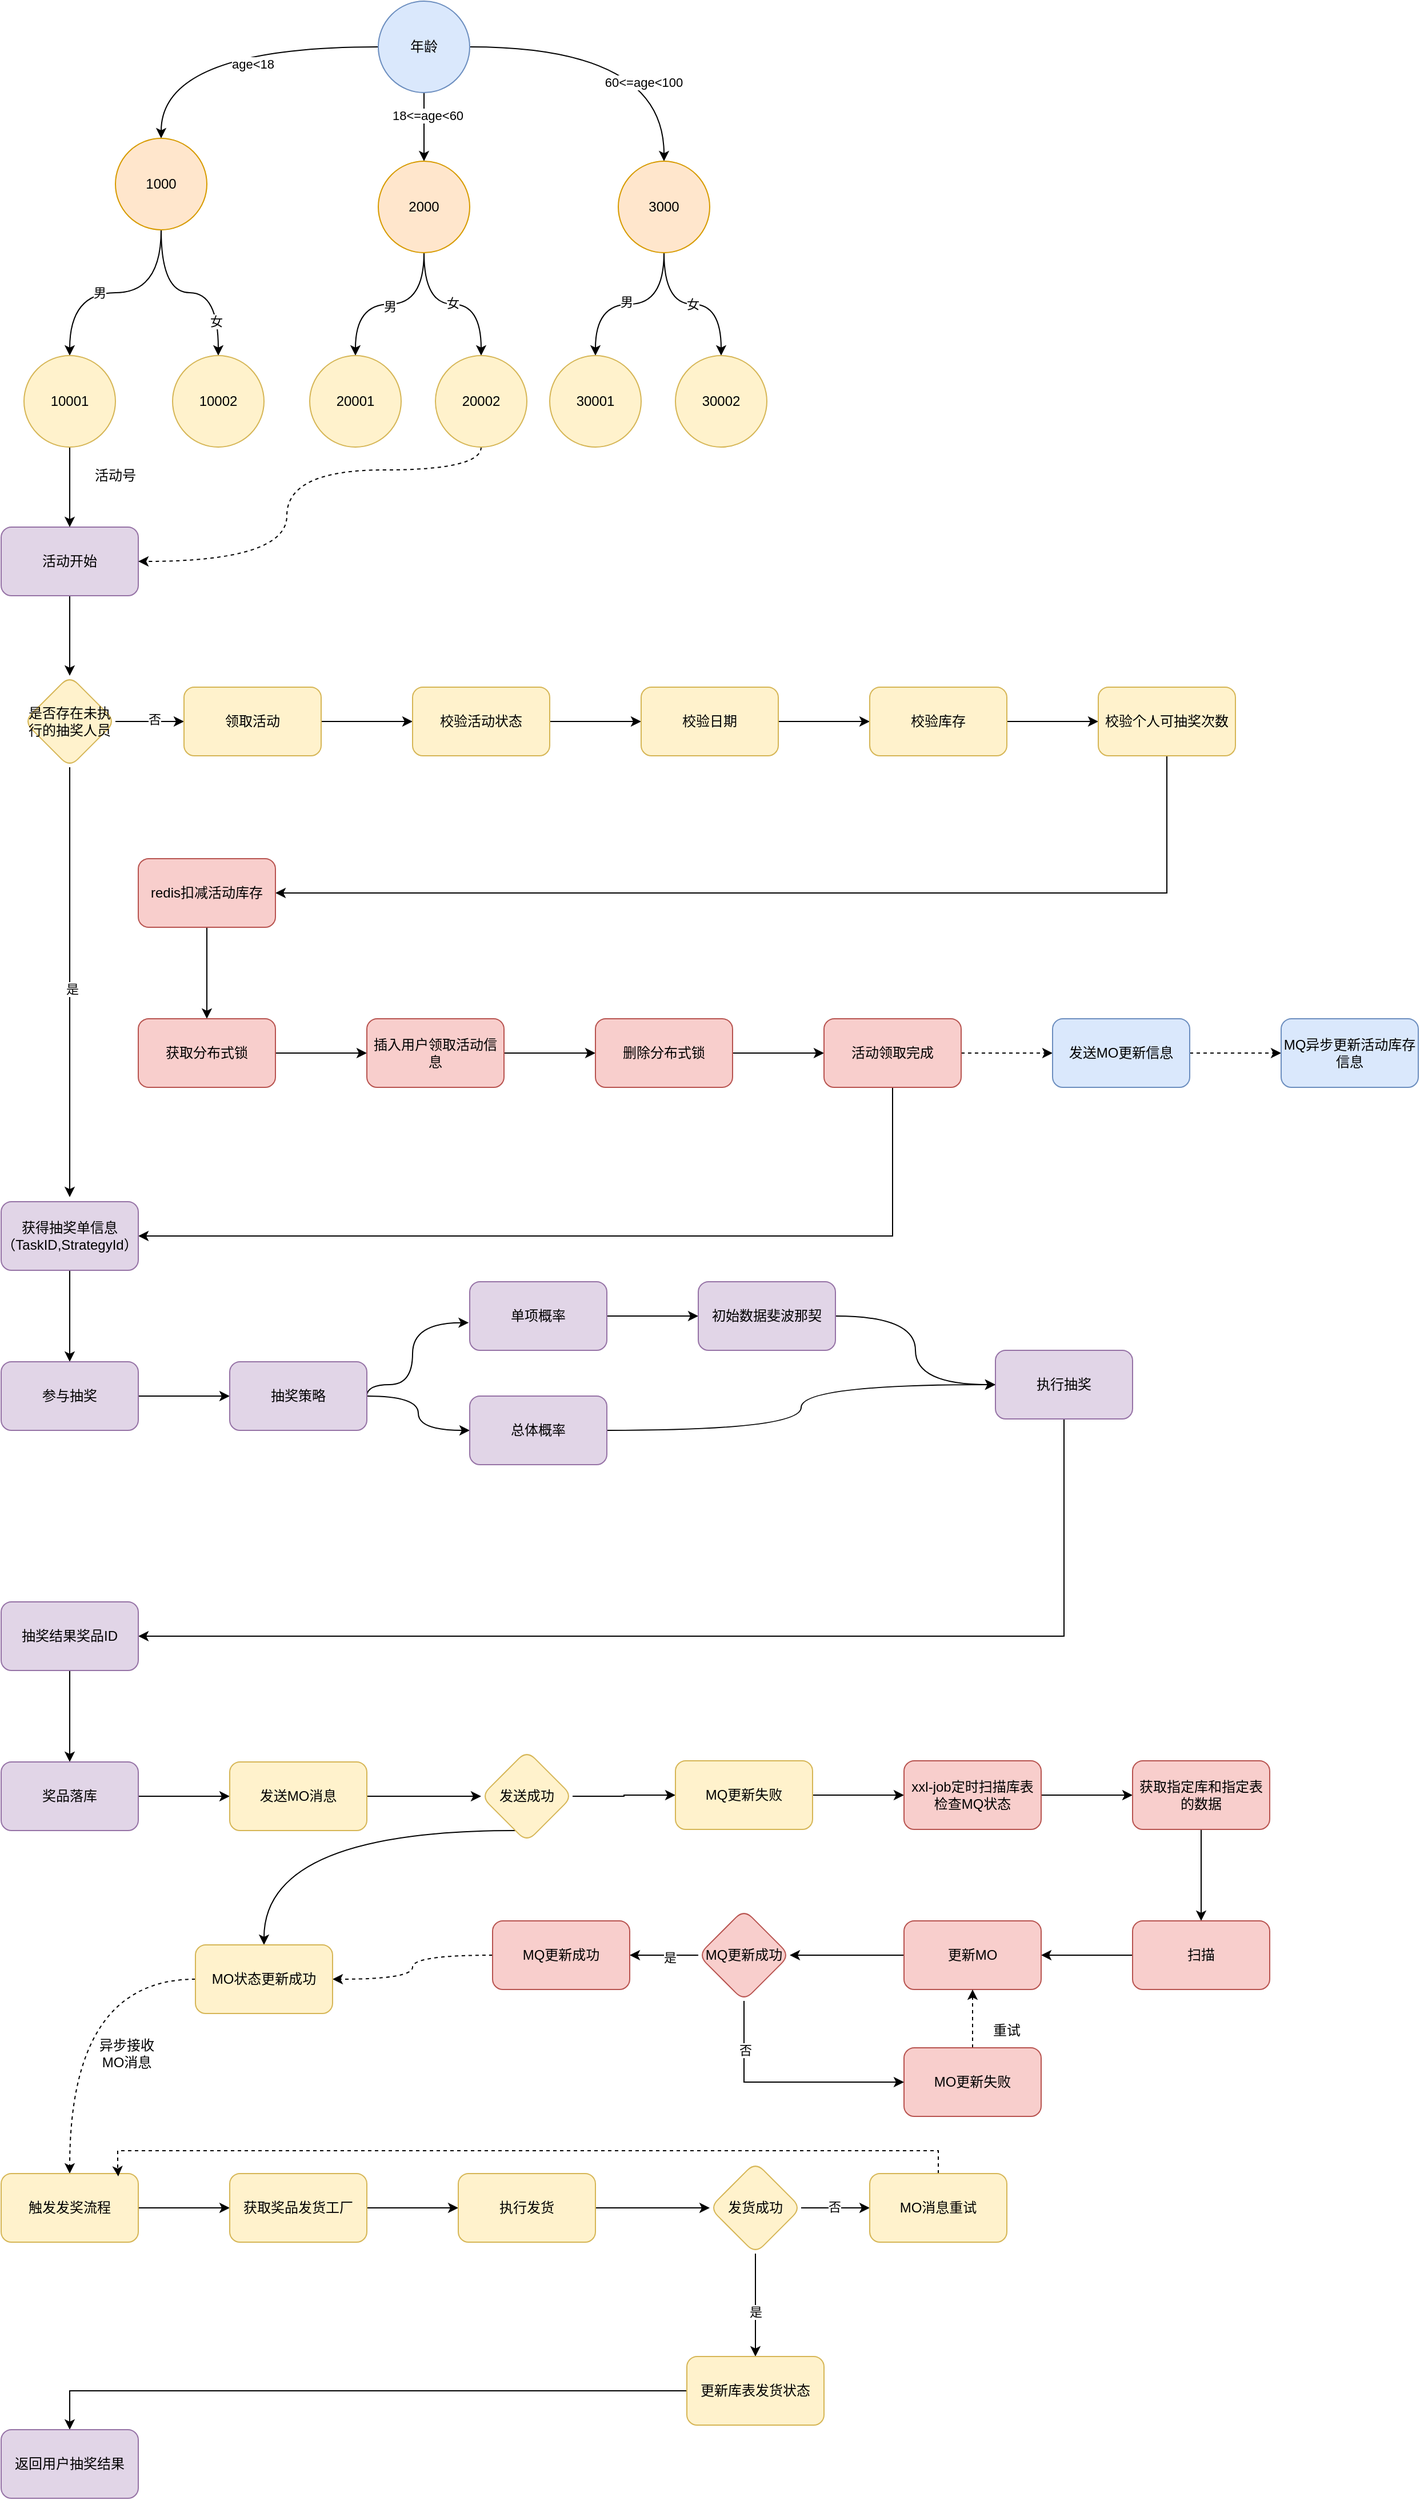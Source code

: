 <mxfile version="22.1.5" type="github">
  <diagram name="第 1 页" id="0ct7aBkffh-mYrWITwqS">
    <mxGraphModel dx="1155" dy="1830" grid="1" gridSize="10" guides="1" tooltips="1" connect="1" arrows="1" fold="1" page="1" pageScale="1" pageWidth="827" pageHeight="1169" math="0" shadow="0">
      <root>
        <mxCell id="0" />
        <mxCell id="1" parent="0" />
        <mxCell id="B1vlPyCGRhq9o_Q9MNNI-3" value="" style="edgeStyle=orthogonalEdgeStyle;rounded=0;orthogonalLoop=1;jettySize=auto;html=1;" edge="1" parent="1" source="B1vlPyCGRhq9o_Q9MNNI-1" target="B1vlPyCGRhq9o_Q9MNNI-2">
          <mxGeometry relative="1" as="geometry" />
        </mxCell>
        <mxCell id="B1vlPyCGRhq9o_Q9MNNI-1" value="活动开始" style="rounded=1;whiteSpace=wrap;html=1;fillColor=#e1d5e7;strokeColor=#9673a6;" vertex="1" parent="1">
          <mxGeometry x="30" y="30" width="120" height="60" as="geometry" />
        </mxCell>
        <mxCell id="B1vlPyCGRhq9o_Q9MNNI-5" value="" style="edgeStyle=orthogonalEdgeStyle;rounded=0;orthogonalLoop=1;jettySize=auto;html=1;" edge="1" parent="1" source="B1vlPyCGRhq9o_Q9MNNI-2" target="B1vlPyCGRhq9o_Q9MNNI-4">
          <mxGeometry relative="1" as="geometry" />
        </mxCell>
        <mxCell id="B1vlPyCGRhq9o_Q9MNNI-30" value="否" style="edgeLabel;html=1;align=center;verticalAlign=middle;resizable=0;points=[];" vertex="1" connectable="0" parent="B1vlPyCGRhq9o_Q9MNNI-5">
          <mxGeometry x="0.128" y="2" relative="1" as="geometry">
            <mxPoint as="offset" />
          </mxGeometry>
        </mxCell>
        <mxCell id="B1vlPyCGRhq9o_Q9MNNI-2" value="是否存在未执行的抽奖人员" style="rhombus;whiteSpace=wrap;html=1;rounded=1;fillColor=#fff2cc;strokeColor=#d6b656;" vertex="1" parent="1">
          <mxGeometry x="50" y="160" width="80" height="80" as="geometry" />
        </mxCell>
        <mxCell id="B1vlPyCGRhq9o_Q9MNNI-7" value="" style="edgeStyle=orthogonalEdgeStyle;rounded=0;orthogonalLoop=1;jettySize=auto;html=1;" edge="1" parent="1" source="B1vlPyCGRhq9o_Q9MNNI-4" target="B1vlPyCGRhq9o_Q9MNNI-6">
          <mxGeometry relative="1" as="geometry" />
        </mxCell>
        <mxCell id="B1vlPyCGRhq9o_Q9MNNI-4" value="领取活动" style="whiteSpace=wrap;html=1;rounded=1;fillColor=#fff2cc;strokeColor=#d6b656;" vertex="1" parent="1">
          <mxGeometry x="190" y="170" width="120" height="60" as="geometry" />
        </mxCell>
        <mxCell id="B1vlPyCGRhq9o_Q9MNNI-9" value="" style="edgeStyle=orthogonalEdgeStyle;rounded=0;orthogonalLoop=1;jettySize=auto;html=1;" edge="1" parent="1" source="B1vlPyCGRhq9o_Q9MNNI-6" target="B1vlPyCGRhq9o_Q9MNNI-8">
          <mxGeometry relative="1" as="geometry" />
        </mxCell>
        <mxCell id="B1vlPyCGRhq9o_Q9MNNI-6" value="校验活动状态" style="whiteSpace=wrap;html=1;rounded=1;fillColor=#fff2cc;strokeColor=#d6b656;" vertex="1" parent="1">
          <mxGeometry x="390" y="170" width="120" height="60" as="geometry" />
        </mxCell>
        <mxCell id="B1vlPyCGRhq9o_Q9MNNI-11" value="" style="edgeStyle=orthogonalEdgeStyle;rounded=0;orthogonalLoop=1;jettySize=auto;html=1;" edge="1" parent="1" source="B1vlPyCGRhq9o_Q9MNNI-8" target="B1vlPyCGRhq9o_Q9MNNI-10">
          <mxGeometry relative="1" as="geometry" />
        </mxCell>
        <mxCell id="B1vlPyCGRhq9o_Q9MNNI-8" value="校验日期" style="whiteSpace=wrap;html=1;rounded=1;fillColor=#fff2cc;strokeColor=#d6b656;" vertex="1" parent="1">
          <mxGeometry x="590" y="170" width="120" height="60" as="geometry" />
        </mxCell>
        <mxCell id="B1vlPyCGRhq9o_Q9MNNI-13" value="" style="edgeStyle=orthogonalEdgeStyle;rounded=0;orthogonalLoop=1;jettySize=auto;html=1;" edge="1" parent="1" source="B1vlPyCGRhq9o_Q9MNNI-10" target="B1vlPyCGRhq9o_Q9MNNI-12">
          <mxGeometry relative="1" as="geometry" />
        </mxCell>
        <mxCell id="B1vlPyCGRhq9o_Q9MNNI-10" value="校验库存" style="whiteSpace=wrap;html=1;rounded=1;fillColor=#fff2cc;strokeColor=#d6b656;" vertex="1" parent="1">
          <mxGeometry x="790" y="170" width="120" height="60" as="geometry" />
        </mxCell>
        <mxCell id="B1vlPyCGRhq9o_Q9MNNI-15" value="" style="rounded=0;orthogonalLoop=1;jettySize=auto;html=1;edgeStyle=orthogonalEdgeStyle;" edge="1" parent="1" source="B1vlPyCGRhq9o_Q9MNNI-12" target="B1vlPyCGRhq9o_Q9MNNI-14">
          <mxGeometry relative="1" as="geometry">
            <Array as="points">
              <mxPoint x="1050" y="350" />
            </Array>
          </mxGeometry>
        </mxCell>
        <mxCell id="B1vlPyCGRhq9o_Q9MNNI-12" value="校验个人可抽奖次数" style="whiteSpace=wrap;html=1;rounded=1;fillColor=#fff2cc;strokeColor=#d6b656;" vertex="1" parent="1">
          <mxGeometry x="990" y="170" width="120" height="60" as="geometry" />
        </mxCell>
        <mxCell id="B1vlPyCGRhq9o_Q9MNNI-17" value="" style="edgeStyle=orthogonalEdgeStyle;rounded=0;orthogonalLoop=1;jettySize=auto;html=1;" edge="1" parent="1" source="B1vlPyCGRhq9o_Q9MNNI-14" target="B1vlPyCGRhq9o_Q9MNNI-16">
          <mxGeometry relative="1" as="geometry" />
        </mxCell>
        <mxCell id="B1vlPyCGRhq9o_Q9MNNI-14" value="redis扣减活动库存" style="whiteSpace=wrap;html=1;rounded=1;fillColor=#f8cecc;strokeColor=#b85450;" vertex="1" parent="1">
          <mxGeometry x="150" y="320" width="120" height="60" as="geometry" />
        </mxCell>
        <mxCell id="B1vlPyCGRhq9o_Q9MNNI-19" value="" style="edgeStyle=orthogonalEdgeStyle;rounded=0;orthogonalLoop=1;jettySize=auto;html=1;" edge="1" parent="1" source="B1vlPyCGRhq9o_Q9MNNI-16" target="B1vlPyCGRhq9o_Q9MNNI-18">
          <mxGeometry relative="1" as="geometry" />
        </mxCell>
        <mxCell id="B1vlPyCGRhq9o_Q9MNNI-16" value="获取分布式锁" style="whiteSpace=wrap;html=1;rounded=1;fillColor=#f8cecc;strokeColor=#b85450;" vertex="1" parent="1">
          <mxGeometry x="150" y="460" width="120" height="60" as="geometry" />
        </mxCell>
        <mxCell id="B1vlPyCGRhq9o_Q9MNNI-21" value="" style="edgeStyle=orthogonalEdgeStyle;rounded=0;orthogonalLoop=1;jettySize=auto;html=1;" edge="1" parent="1" source="B1vlPyCGRhq9o_Q9MNNI-18" target="B1vlPyCGRhq9o_Q9MNNI-20">
          <mxGeometry relative="1" as="geometry" />
        </mxCell>
        <mxCell id="B1vlPyCGRhq9o_Q9MNNI-18" value="插入用户领取活动信息" style="whiteSpace=wrap;html=1;rounded=1;fillColor=#f8cecc;strokeColor=#b85450;" vertex="1" parent="1">
          <mxGeometry x="350" y="460" width="120" height="60" as="geometry" />
        </mxCell>
        <mxCell id="B1vlPyCGRhq9o_Q9MNNI-23" value="" style="edgeStyle=orthogonalEdgeStyle;rounded=0;orthogonalLoop=1;jettySize=auto;html=1;" edge="1" parent="1" source="B1vlPyCGRhq9o_Q9MNNI-20" target="B1vlPyCGRhq9o_Q9MNNI-22">
          <mxGeometry relative="1" as="geometry" />
        </mxCell>
        <mxCell id="B1vlPyCGRhq9o_Q9MNNI-20" value="删除分布式锁" style="whiteSpace=wrap;html=1;rounded=1;fillColor=#f8cecc;strokeColor=#b85450;" vertex="1" parent="1">
          <mxGeometry x="550" y="460" width="120" height="60" as="geometry" />
        </mxCell>
        <mxCell id="B1vlPyCGRhq9o_Q9MNNI-25" value="" style="edgeStyle=orthogonalEdgeStyle;rounded=0;orthogonalLoop=1;jettySize=auto;html=1;dashed=1;" edge="1" parent="1" source="B1vlPyCGRhq9o_Q9MNNI-22" target="B1vlPyCGRhq9o_Q9MNNI-24">
          <mxGeometry relative="1" as="geometry" />
        </mxCell>
        <mxCell id="B1vlPyCGRhq9o_Q9MNNI-29" value="" style="edgeStyle=orthogonalEdgeStyle;rounded=0;orthogonalLoop=1;jettySize=auto;html=1;" edge="1" parent="1" source="B1vlPyCGRhq9o_Q9MNNI-22" target="B1vlPyCGRhq9o_Q9MNNI-28">
          <mxGeometry relative="1" as="geometry">
            <Array as="points">
              <mxPoint x="810" y="650" />
            </Array>
          </mxGeometry>
        </mxCell>
        <mxCell id="B1vlPyCGRhq9o_Q9MNNI-22" value="活动领取完成" style="whiteSpace=wrap;html=1;rounded=1;fillColor=#f8cecc;strokeColor=#b85450;" vertex="1" parent="1">
          <mxGeometry x="750" y="460" width="120" height="60" as="geometry" />
        </mxCell>
        <mxCell id="B1vlPyCGRhq9o_Q9MNNI-27" value="" style="edgeStyle=orthogonalEdgeStyle;rounded=0;orthogonalLoop=1;jettySize=auto;html=1;dashed=1;" edge="1" parent="1" source="B1vlPyCGRhq9o_Q9MNNI-24" target="B1vlPyCGRhq9o_Q9MNNI-26">
          <mxGeometry relative="1" as="geometry" />
        </mxCell>
        <mxCell id="B1vlPyCGRhq9o_Q9MNNI-24" value="发送MO更新信息" style="whiteSpace=wrap;html=1;rounded=1;fillColor=#dae8fc;strokeColor=#6c8ebf;" vertex="1" parent="1">
          <mxGeometry x="950" y="460" width="120" height="60" as="geometry" />
        </mxCell>
        <mxCell id="B1vlPyCGRhq9o_Q9MNNI-26" value="MQ异步更新活动库存信息" style="whiteSpace=wrap;html=1;rounded=1;fillColor=#dae8fc;strokeColor=#6c8ebf;" vertex="1" parent="1">
          <mxGeometry x="1150" y="460" width="120" height="60" as="geometry" />
        </mxCell>
        <mxCell id="B1vlPyCGRhq9o_Q9MNNI-69" value="" style="edgeStyle=orthogonalEdgeStyle;rounded=0;orthogonalLoop=1;jettySize=auto;html=1;" edge="1" parent="1" source="B1vlPyCGRhq9o_Q9MNNI-28" target="B1vlPyCGRhq9o_Q9MNNI-68">
          <mxGeometry relative="1" as="geometry" />
        </mxCell>
        <mxCell id="B1vlPyCGRhq9o_Q9MNNI-28" value="获得抽奖单信息（TaskID,StrategyId）" style="whiteSpace=wrap;html=1;rounded=1;fillColor=#e1d5e7;strokeColor=#9673a6;" vertex="1" parent="1">
          <mxGeometry x="30" y="620" width="120" height="60" as="geometry" />
        </mxCell>
        <mxCell id="B1vlPyCGRhq9o_Q9MNNI-31" style="edgeStyle=orthogonalEdgeStyle;rounded=0;orthogonalLoop=1;jettySize=auto;html=1;" edge="1" parent="1" source="B1vlPyCGRhq9o_Q9MNNI-2">
          <mxGeometry relative="1" as="geometry">
            <mxPoint x="90" y="616" as="targetPoint" />
            <Array as="points">
              <mxPoint x="90" y="616" />
            </Array>
          </mxGeometry>
        </mxCell>
        <mxCell id="B1vlPyCGRhq9o_Q9MNNI-32" value="是" style="edgeLabel;html=1;align=center;verticalAlign=middle;resizable=0;points=[];" vertex="1" connectable="0" parent="B1vlPyCGRhq9o_Q9MNNI-31">
          <mxGeometry x="0.029" y="2" relative="1" as="geometry">
            <mxPoint as="offset" />
          </mxGeometry>
        </mxCell>
        <mxCell id="B1vlPyCGRhq9o_Q9MNNI-35" value="" style="edgeStyle=orthogonalEdgeStyle;rounded=0;orthogonalLoop=1;jettySize=auto;html=1;curved=1;" edge="1" parent="1" source="B1vlPyCGRhq9o_Q9MNNI-33" target="B1vlPyCGRhq9o_Q9MNNI-34">
          <mxGeometry relative="1" as="geometry" />
        </mxCell>
        <mxCell id="B1vlPyCGRhq9o_Q9MNNI-56" value="age&amp;lt;18" style="edgeLabel;html=1;align=center;verticalAlign=middle;resizable=0;points=[];" vertex="1" connectable="0" parent="B1vlPyCGRhq9o_Q9MNNI-35">
          <mxGeometry x="-0.187" y="15" relative="1" as="geometry">
            <mxPoint as="offset" />
          </mxGeometry>
        </mxCell>
        <mxCell id="B1vlPyCGRhq9o_Q9MNNI-37" value="" style="edgeStyle=orthogonalEdgeStyle;rounded=0;orthogonalLoop=1;jettySize=auto;html=1;curved=1;" edge="1" parent="1" source="B1vlPyCGRhq9o_Q9MNNI-33" target="B1vlPyCGRhq9o_Q9MNNI-36">
          <mxGeometry relative="1" as="geometry" />
        </mxCell>
        <mxCell id="B1vlPyCGRhq9o_Q9MNNI-57" value="18&amp;lt;=age&amp;lt;60" style="edgeLabel;html=1;align=center;verticalAlign=middle;resizable=0;points=[];" vertex="1" connectable="0" parent="B1vlPyCGRhq9o_Q9MNNI-37">
          <mxGeometry x="-0.329" y="3" relative="1" as="geometry">
            <mxPoint as="offset" />
          </mxGeometry>
        </mxCell>
        <mxCell id="B1vlPyCGRhq9o_Q9MNNI-39" value="" style="edgeStyle=orthogonalEdgeStyle;rounded=0;orthogonalLoop=1;jettySize=auto;html=1;curved=1;" edge="1" parent="1" source="B1vlPyCGRhq9o_Q9MNNI-33" target="B1vlPyCGRhq9o_Q9MNNI-38">
          <mxGeometry relative="1" as="geometry" />
        </mxCell>
        <mxCell id="B1vlPyCGRhq9o_Q9MNNI-59" value="60&amp;lt;=age&amp;lt;100" style="edgeLabel;html=1;align=center;verticalAlign=middle;resizable=0;points=[];" vertex="1" connectable="0" parent="B1vlPyCGRhq9o_Q9MNNI-39">
          <mxGeometry x="0.489" y="-18" relative="1" as="geometry">
            <mxPoint as="offset" />
          </mxGeometry>
        </mxCell>
        <mxCell id="B1vlPyCGRhq9o_Q9MNNI-33" value="年龄" style="ellipse;whiteSpace=wrap;html=1;aspect=fixed;fillColor=#dae8fc;strokeColor=#6c8ebf;" vertex="1" parent="1">
          <mxGeometry x="360" y="-430" width="80" height="80" as="geometry" />
        </mxCell>
        <mxCell id="B1vlPyCGRhq9o_Q9MNNI-41" value="" style="edgeStyle=orthogonalEdgeStyle;rounded=0;orthogonalLoop=1;jettySize=auto;html=1;curved=1;" edge="1" parent="1" source="B1vlPyCGRhq9o_Q9MNNI-34" target="B1vlPyCGRhq9o_Q9MNNI-40">
          <mxGeometry relative="1" as="geometry" />
        </mxCell>
        <mxCell id="B1vlPyCGRhq9o_Q9MNNI-58" value="男" style="edgeLabel;html=1;align=center;verticalAlign=middle;resizable=0;points=[];" vertex="1" connectable="0" parent="B1vlPyCGRhq9o_Q9MNNI-41">
          <mxGeometry x="0.146" relative="1" as="geometry">
            <mxPoint as="offset" />
          </mxGeometry>
        </mxCell>
        <mxCell id="B1vlPyCGRhq9o_Q9MNNI-43" value="" style="edgeStyle=orthogonalEdgeStyle;rounded=0;orthogonalLoop=1;jettySize=auto;html=1;curved=1;" edge="1" parent="1" source="B1vlPyCGRhq9o_Q9MNNI-34" target="B1vlPyCGRhq9o_Q9MNNI-42">
          <mxGeometry relative="1" as="geometry" />
        </mxCell>
        <mxCell id="B1vlPyCGRhq9o_Q9MNNI-61" value="女" style="edgeLabel;html=1;align=center;verticalAlign=middle;resizable=0;points=[];" vertex="1" connectable="0" parent="B1vlPyCGRhq9o_Q9MNNI-43">
          <mxGeometry x="0.62" y="-2" relative="1" as="geometry">
            <mxPoint as="offset" />
          </mxGeometry>
        </mxCell>
        <mxCell id="B1vlPyCGRhq9o_Q9MNNI-34" value="1000" style="ellipse;whiteSpace=wrap;html=1;aspect=fixed;fillColor=#ffe6cc;strokeColor=#d79b00;" vertex="1" parent="1">
          <mxGeometry x="130" y="-310" width="80" height="80" as="geometry" />
        </mxCell>
        <mxCell id="B1vlPyCGRhq9o_Q9MNNI-49" value="" style="edgeStyle=orthogonalEdgeStyle;rounded=0;orthogonalLoop=1;jettySize=auto;html=1;curved=1;" edge="1" parent="1" source="B1vlPyCGRhq9o_Q9MNNI-36" target="B1vlPyCGRhq9o_Q9MNNI-44">
          <mxGeometry relative="1" as="geometry" />
        </mxCell>
        <mxCell id="B1vlPyCGRhq9o_Q9MNNI-62" value="男" style="edgeLabel;html=1;align=center;verticalAlign=middle;resizable=0;points=[];" vertex="1" connectable="0" parent="B1vlPyCGRhq9o_Q9MNNI-49">
          <mxGeometry x="0.005" y="2" relative="1" as="geometry">
            <mxPoint as="offset" />
          </mxGeometry>
        </mxCell>
        <mxCell id="B1vlPyCGRhq9o_Q9MNNI-51" style="edgeStyle=orthogonalEdgeStyle;rounded=0;orthogonalLoop=1;jettySize=auto;html=1;curved=1;" edge="1" parent="1" source="B1vlPyCGRhq9o_Q9MNNI-36" target="B1vlPyCGRhq9o_Q9MNNI-50">
          <mxGeometry relative="1" as="geometry" />
        </mxCell>
        <mxCell id="B1vlPyCGRhq9o_Q9MNNI-63" value="女" style="edgeLabel;html=1;align=center;verticalAlign=middle;resizable=0;points=[];" vertex="1" connectable="0" parent="B1vlPyCGRhq9o_Q9MNNI-51">
          <mxGeometry x="-0.005" y="1" relative="1" as="geometry">
            <mxPoint as="offset" />
          </mxGeometry>
        </mxCell>
        <mxCell id="B1vlPyCGRhq9o_Q9MNNI-36" value="2000" style="ellipse;whiteSpace=wrap;html=1;aspect=fixed;fillColor=#ffe6cc;strokeColor=#d79b00;" vertex="1" parent="1">
          <mxGeometry x="360" y="-290" width="80" height="80" as="geometry" />
        </mxCell>
        <mxCell id="B1vlPyCGRhq9o_Q9MNNI-53" value="" style="edgeStyle=orthogonalEdgeStyle;rounded=0;orthogonalLoop=1;jettySize=auto;html=1;curved=1;" edge="1" parent="1" source="B1vlPyCGRhq9o_Q9MNNI-38" target="B1vlPyCGRhq9o_Q9MNNI-52">
          <mxGeometry relative="1" as="geometry" />
        </mxCell>
        <mxCell id="B1vlPyCGRhq9o_Q9MNNI-64" value="男" style="edgeLabel;html=1;align=center;verticalAlign=middle;resizable=0;points=[];" vertex="1" connectable="0" parent="B1vlPyCGRhq9o_Q9MNNI-53">
          <mxGeometry x="0.047" y="-2" relative="1" as="geometry">
            <mxPoint as="offset" />
          </mxGeometry>
        </mxCell>
        <mxCell id="B1vlPyCGRhq9o_Q9MNNI-55" value="女" style="edgeStyle=orthogonalEdgeStyle;rounded=0;orthogonalLoop=1;jettySize=auto;html=1;curved=1;" edge="1" parent="1" source="B1vlPyCGRhq9o_Q9MNNI-38" target="B1vlPyCGRhq9o_Q9MNNI-54">
          <mxGeometry relative="1" as="geometry" />
        </mxCell>
        <mxCell id="B1vlPyCGRhq9o_Q9MNNI-38" value="3000" style="ellipse;whiteSpace=wrap;html=1;aspect=fixed;fillColor=#ffe6cc;strokeColor=#d79b00;" vertex="1" parent="1">
          <mxGeometry x="570" y="-290" width="80" height="80" as="geometry" />
        </mxCell>
        <mxCell id="B1vlPyCGRhq9o_Q9MNNI-65" style="edgeStyle=orthogonalEdgeStyle;rounded=0;orthogonalLoop=1;jettySize=auto;html=1;entryX=0.5;entryY=0;entryDx=0;entryDy=0;" edge="1" parent="1" source="B1vlPyCGRhq9o_Q9MNNI-40" target="B1vlPyCGRhq9o_Q9MNNI-1">
          <mxGeometry relative="1" as="geometry" />
        </mxCell>
        <mxCell id="B1vlPyCGRhq9o_Q9MNNI-40" value="10001" style="ellipse;whiteSpace=wrap;html=1;aspect=fixed;fillColor=#fff2cc;strokeColor=#d6b656;" vertex="1" parent="1">
          <mxGeometry x="50" y="-120" width="80" height="80" as="geometry" />
        </mxCell>
        <mxCell id="B1vlPyCGRhq9o_Q9MNNI-42" value="10002" style="ellipse;whiteSpace=wrap;html=1;aspect=fixed;fillColor=#fff2cc;strokeColor=#d6b656;" vertex="1" parent="1">
          <mxGeometry x="180" y="-120" width="80" height="80" as="geometry" />
        </mxCell>
        <mxCell id="B1vlPyCGRhq9o_Q9MNNI-44" value="20001" style="ellipse;whiteSpace=wrap;html=1;aspect=fixed;fillColor=#fff2cc;strokeColor=#d6b656;" vertex="1" parent="1">
          <mxGeometry x="300" y="-120" width="80" height="80" as="geometry" />
        </mxCell>
        <mxCell id="B1vlPyCGRhq9o_Q9MNNI-67" style="edgeStyle=orthogonalEdgeStyle;rounded=0;orthogonalLoop=1;jettySize=auto;html=1;entryX=1;entryY=0.5;entryDx=0;entryDy=0;dashed=1;curved=1;" edge="1" parent="1" source="B1vlPyCGRhq9o_Q9MNNI-50" target="B1vlPyCGRhq9o_Q9MNNI-1">
          <mxGeometry relative="1" as="geometry">
            <Array as="points">
              <mxPoint x="450" y="-20" />
              <mxPoint x="280" y="-20" />
              <mxPoint x="280" y="60" />
            </Array>
          </mxGeometry>
        </mxCell>
        <mxCell id="B1vlPyCGRhq9o_Q9MNNI-50" value="20002" style="ellipse;whiteSpace=wrap;html=1;aspect=fixed;fillColor=#fff2cc;strokeColor=#d6b656;" vertex="1" parent="1">
          <mxGeometry x="410" y="-120" width="80" height="80" as="geometry" />
        </mxCell>
        <mxCell id="B1vlPyCGRhq9o_Q9MNNI-52" value="30001" style="ellipse;whiteSpace=wrap;html=1;aspect=fixed;fillColor=#fff2cc;strokeColor=#d6b656;" vertex="1" parent="1">
          <mxGeometry x="510" y="-120" width="80" height="80" as="geometry" />
        </mxCell>
        <mxCell id="B1vlPyCGRhq9o_Q9MNNI-54" value="30002" style="ellipse;whiteSpace=wrap;html=1;aspect=fixed;fillColor=#fff2cc;strokeColor=#d6b656;" vertex="1" parent="1">
          <mxGeometry x="620" y="-120" width="80" height="80" as="geometry" />
        </mxCell>
        <mxCell id="B1vlPyCGRhq9o_Q9MNNI-66" value="活动号" style="text;strokeColor=none;align=center;fillColor=none;html=1;verticalAlign=middle;whiteSpace=wrap;rounded=0;" vertex="1" parent="1">
          <mxGeometry x="100" y="-30" width="60" height="30" as="geometry" />
        </mxCell>
        <mxCell id="B1vlPyCGRhq9o_Q9MNNI-71" value="" style="edgeStyle=orthogonalEdgeStyle;rounded=0;orthogonalLoop=1;jettySize=auto;html=1;" edge="1" parent="1" source="B1vlPyCGRhq9o_Q9MNNI-68" target="B1vlPyCGRhq9o_Q9MNNI-70">
          <mxGeometry relative="1" as="geometry" />
        </mxCell>
        <mxCell id="B1vlPyCGRhq9o_Q9MNNI-68" value="参与抽奖" style="whiteSpace=wrap;html=1;fillColor=#e1d5e7;strokeColor=#9673a6;rounded=1;" vertex="1" parent="1">
          <mxGeometry x="30" y="760" width="120" height="60" as="geometry" />
        </mxCell>
        <mxCell id="B1vlPyCGRhq9o_Q9MNNI-73" value="" style="edgeStyle=orthogonalEdgeStyle;rounded=0;orthogonalLoop=1;jettySize=auto;html=1;curved=1;exitX=1;exitY=0.5;exitDx=0;exitDy=0;entryX=-0.007;entryY=0.597;entryDx=0;entryDy=0;entryPerimeter=0;" edge="1" parent="1" source="B1vlPyCGRhq9o_Q9MNNI-70" target="B1vlPyCGRhq9o_Q9MNNI-72">
          <mxGeometry relative="1" as="geometry">
            <Array as="points">
              <mxPoint x="350" y="780" />
              <mxPoint x="390" y="780" />
              <mxPoint x="390" y="726" />
            </Array>
          </mxGeometry>
        </mxCell>
        <mxCell id="B1vlPyCGRhq9o_Q9MNNI-75" value="" style="edgeStyle=orthogonalEdgeStyle;rounded=0;orthogonalLoop=1;jettySize=auto;html=1;curved=1;" edge="1" parent="1" source="B1vlPyCGRhq9o_Q9MNNI-70" target="B1vlPyCGRhq9o_Q9MNNI-74">
          <mxGeometry relative="1" as="geometry" />
        </mxCell>
        <mxCell id="B1vlPyCGRhq9o_Q9MNNI-70" value="抽奖策略" style="whiteSpace=wrap;html=1;fillColor=#e1d5e7;strokeColor=#9673a6;rounded=1;" vertex="1" parent="1">
          <mxGeometry x="230" y="760" width="120" height="60" as="geometry" />
        </mxCell>
        <mxCell id="B1vlPyCGRhq9o_Q9MNNI-79" value="" style="edgeStyle=orthogonalEdgeStyle;rounded=0;orthogonalLoop=1;jettySize=auto;html=1;" edge="1" parent="1" source="B1vlPyCGRhq9o_Q9MNNI-72" target="B1vlPyCGRhq9o_Q9MNNI-78">
          <mxGeometry relative="1" as="geometry" />
        </mxCell>
        <mxCell id="B1vlPyCGRhq9o_Q9MNNI-72" value="单项概率" style="whiteSpace=wrap;html=1;fillColor=#e1d5e7;strokeColor=#9673a6;rounded=1;" vertex="1" parent="1">
          <mxGeometry x="440" y="690" width="120" height="60" as="geometry" />
        </mxCell>
        <mxCell id="B1vlPyCGRhq9o_Q9MNNI-77" value="" style="edgeStyle=orthogonalEdgeStyle;rounded=0;orthogonalLoop=1;jettySize=auto;html=1;curved=1;" edge="1" parent="1" source="B1vlPyCGRhq9o_Q9MNNI-74" target="B1vlPyCGRhq9o_Q9MNNI-76">
          <mxGeometry relative="1" as="geometry" />
        </mxCell>
        <mxCell id="B1vlPyCGRhq9o_Q9MNNI-74" value="总体概率" style="whiteSpace=wrap;html=1;fillColor=#e1d5e7;strokeColor=#9673a6;rounded=1;" vertex="1" parent="1">
          <mxGeometry x="440" y="790" width="120" height="60" as="geometry" />
        </mxCell>
        <mxCell id="B1vlPyCGRhq9o_Q9MNNI-82" value="" style="edgeStyle=orthogonalEdgeStyle;rounded=0;orthogonalLoop=1;jettySize=auto;html=1;" edge="1" parent="1" source="B1vlPyCGRhq9o_Q9MNNI-76" target="B1vlPyCGRhq9o_Q9MNNI-81">
          <mxGeometry relative="1" as="geometry">
            <Array as="points">
              <mxPoint x="960" y="1000" />
            </Array>
          </mxGeometry>
        </mxCell>
        <mxCell id="B1vlPyCGRhq9o_Q9MNNI-76" value="执行抽奖" style="whiteSpace=wrap;html=1;fillColor=#e1d5e7;strokeColor=#9673a6;rounded=1;" vertex="1" parent="1">
          <mxGeometry x="900" y="750" width="120" height="60" as="geometry" />
        </mxCell>
        <mxCell id="B1vlPyCGRhq9o_Q9MNNI-80" style="edgeStyle=orthogonalEdgeStyle;rounded=0;orthogonalLoop=1;jettySize=auto;html=1;entryX=0;entryY=0.5;entryDx=0;entryDy=0;curved=1;" edge="1" parent="1" source="B1vlPyCGRhq9o_Q9MNNI-78" target="B1vlPyCGRhq9o_Q9MNNI-76">
          <mxGeometry relative="1" as="geometry" />
        </mxCell>
        <mxCell id="B1vlPyCGRhq9o_Q9MNNI-78" value="初始数据斐波那契" style="whiteSpace=wrap;html=1;fillColor=#e1d5e7;strokeColor=#9673a6;rounded=1;" vertex="1" parent="1">
          <mxGeometry x="640" y="690" width="120" height="60" as="geometry" />
        </mxCell>
        <mxCell id="B1vlPyCGRhq9o_Q9MNNI-84" value="" style="edgeStyle=orthogonalEdgeStyle;rounded=0;orthogonalLoop=1;jettySize=auto;html=1;" edge="1" parent="1" source="B1vlPyCGRhq9o_Q9MNNI-81" target="B1vlPyCGRhq9o_Q9MNNI-83">
          <mxGeometry relative="1" as="geometry" />
        </mxCell>
        <mxCell id="B1vlPyCGRhq9o_Q9MNNI-81" value="抽奖结果奖品ID" style="whiteSpace=wrap;html=1;fillColor=#e1d5e7;strokeColor=#9673a6;rounded=1;" vertex="1" parent="1">
          <mxGeometry x="30" y="970" width="120" height="60" as="geometry" />
        </mxCell>
        <mxCell id="B1vlPyCGRhq9o_Q9MNNI-86" value="" style="edgeStyle=orthogonalEdgeStyle;rounded=0;orthogonalLoop=1;jettySize=auto;html=1;" edge="1" parent="1" source="B1vlPyCGRhq9o_Q9MNNI-83" target="B1vlPyCGRhq9o_Q9MNNI-85">
          <mxGeometry relative="1" as="geometry" />
        </mxCell>
        <mxCell id="B1vlPyCGRhq9o_Q9MNNI-83" value="奖品落库" style="whiteSpace=wrap;html=1;fillColor=#e1d5e7;strokeColor=#9673a6;rounded=1;" vertex="1" parent="1">
          <mxGeometry x="30" y="1110" width="120" height="60" as="geometry" />
        </mxCell>
        <mxCell id="B1vlPyCGRhq9o_Q9MNNI-88" value="" style="edgeStyle=orthogonalEdgeStyle;rounded=0;orthogonalLoop=1;jettySize=auto;html=1;" edge="1" parent="1" source="B1vlPyCGRhq9o_Q9MNNI-85" target="B1vlPyCGRhq9o_Q9MNNI-87">
          <mxGeometry relative="1" as="geometry" />
        </mxCell>
        <mxCell id="B1vlPyCGRhq9o_Q9MNNI-85" value="发送MO消息" style="whiteSpace=wrap;html=1;fillColor=#fff2cc;strokeColor=#d6b656;rounded=1;" vertex="1" parent="1">
          <mxGeometry x="230" y="1110" width="120" height="60" as="geometry" />
        </mxCell>
        <mxCell id="B1vlPyCGRhq9o_Q9MNNI-90" value="" style="edgeStyle=orthogonalEdgeStyle;rounded=0;orthogonalLoop=1;jettySize=auto;html=1;" edge="1" parent="1" source="B1vlPyCGRhq9o_Q9MNNI-87" target="B1vlPyCGRhq9o_Q9MNNI-89">
          <mxGeometry relative="1" as="geometry" />
        </mxCell>
        <mxCell id="B1vlPyCGRhq9o_Q9MNNI-113" style="edgeStyle=orthogonalEdgeStyle;rounded=0;orthogonalLoop=1;jettySize=auto;html=1;curved=1;" edge="1" parent="1" source="B1vlPyCGRhq9o_Q9MNNI-87" target="B1vlPyCGRhq9o_Q9MNNI-112">
          <mxGeometry relative="1" as="geometry">
            <Array as="points">
              <mxPoint x="260" y="1170" />
            </Array>
          </mxGeometry>
        </mxCell>
        <mxCell id="B1vlPyCGRhq9o_Q9MNNI-87" value="发送成功" style="rhombus;whiteSpace=wrap;html=1;fillColor=#fff2cc;strokeColor=#d6b656;rounded=1;" vertex="1" parent="1">
          <mxGeometry x="450" y="1100" width="80" height="80" as="geometry" />
        </mxCell>
        <mxCell id="B1vlPyCGRhq9o_Q9MNNI-92" value="" style="edgeStyle=orthogonalEdgeStyle;rounded=0;orthogonalLoop=1;jettySize=auto;html=1;" edge="1" parent="1" source="B1vlPyCGRhq9o_Q9MNNI-89" target="B1vlPyCGRhq9o_Q9MNNI-91">
          <mxGeometry relative="1" as="geometry" />
        </mxCell>
        <mxCell id="B1vlPyCGRhq9o_Q9MNNI-89" value="MQ更新失败" style="whiteSpace=wrap;html=1;fillColor=#fff2cc;strokeColor=#d6b656;rounded=1;" vertex="1" parent="1">
          <mxGeometry x="620" y="1109" width="120" height="60" as="geometry" />
        </mxCell>
        <mxCell id="B1vlPyCGRhq9o_Q9MNNI-94" value="" style="edgeStyle=orthogonalEdgeStyle;rounded=0;orthogonalLoop=1;jettySize=auto;html=1;" edge="1" parent="1" source="B1vlPyCGRhq9o_Q9MNNI-91" target="B1vlPyCGRhq9o_Q9MNNI-93">
          <mxGeometry relative="1" as="geometry" />
        </mxCell>
        <mxCell id="B1vlPyCGRhq9o_Q9MNNI-91" value="xxl-job定时扫描库表检查MQ状态" style="whiteSpace=wrap;html=1;fillColor=#f8cecc;strokeColor=#b85450;rounded=1;" vertex="1" parent="1">
          <mxGeometry x="820" y="1109" width="120" height="60" as="geometry" />
        </mxCell>
        <mxCell id="B1vlPyCGRhq9o_Q9MNNI-96" value="" style="edgeStyle=orthogonalEdgeStyle;rounded=0;orthogonalLoop=1;jettySize=auto;html=1;" edge="1" parent="1" source="B1vlPyCGRhq9o_Q9MNNI-93" target="B1vlPyCGRhq9o_Q9MNNI-95">
          <mxGeometry relative="1" as="geometry" />
        </mxCell>
        <mxCell id="B1vlPyCGRhq9o_Q9MNNI-93" value="获取指定库和指定表的数据" style="whiteSpace=wrap;html=1;fillColor=#f8cecc;strokeColor=#b85450;rounded=1;" vertex="1" parent="1">
          <mxGeometry x="1020" y="1109" width="120" height="60" as="geometry" />
        </mxCell>
        <mxCell id="B1vlPyCGRhq9o_Q9MNNI-98" value="" style="edgeStyle=orthogonalEdgeStyle;rounded=0;orthogonalLoop=1;jettySize=auto;html=1;" edge="1" parent="1" source="B1vlPyCGRhq9o_Q9MNNI-95" target="B1vlPyCGRhq9o_Q9MNNI-97">
          <mxGeometry relative="1" as="geometry" />
        </mxCell>
        <mxCell id="B1vlPyCGRhq9o_Q9MNNI-95" value="扫描" style="whiteSpace=wrap;html=1;fillColor=#f8cecc;strokeColor=#b85450;rounded=1;" vertex="1" parent="1">
          <mxGeometry x="1020" y="1249" width="120" height="60" as="geometry" />
        </mxCell>
        <mxCell id="B1vlPyCGRhq9o_Q9MNNI-104" value="" style="edgeStyle=orthogonalEdgeStyle;rounded=0;orthogonalLoop=1;jettySize=auto;html=1;" edge="1" parent="1" source="B1vlPyCGRhq9o_Q9MNNI-97" target="B1vlPyCGRhq9o_Q9MNNI-103">
          <mxGeometry relative="1" as="geometry" />
        </mxCell>
        <mxCell id="B1vlPyCGRhq9o_Q9MNNI-97" value="更新MO" style="whiteSpace=wrap;html=1;fillColor=#f8cecc;strokeColor=#b85450;rounded=1;" vertex="1" parent="1">
          <mxGeometry x="820" y="1249" width="120" height="60" as="geometry" />
        </mxCell>
        <mxCell id="B1vlPyCGRhq9o_Q9MNNI-115" style="edgeStyle=orthogonalEdgeStyle;rounded=0;orthogonalLoop=1;jettySize=auto;html=1;entryX=1;entryY=0.5;entryDx=0;entryDy=0;dashed=1;curved=1;" edge="1" parent="1" source="B1vlPyCGRhq9o_Q9MNNI-99" target="B1vlPyCGRhq9o_Q9MNNI-112">
          <mxGeometry relative="1" as="geometry" />
        </mxCell>
        <mxCell id="B1vlPyCGRhq9o_Q9MNNI-99" value="MQ更新成功" style="whiteSpace=wrap;html=1;fillColor=#f8cecc;strokeColor=#b85450;rounded=1;" vertex="1" parent="1">
          <mxGeometry x="460" y="1249" width="120" height="60" as="geometry" />
        </mxCell>
        <mxCell id="B1vlPyCGRhq9o_Q9MNNI-109" value="" style="edgeStyle=orthogonalEdgeStyle;rounded=0;orthogonalLoop=1;jettySize=auto;html=1;dashed=1;" edge="1" parent="1" source="B1vlPyCGRhq9o_Q9MNNI-101" target="B1vlPyCGRhq9o_Q9MNNI-97">
          <mxGeometry relative="1" as="geometry" />
        </mxCell>
        <mxCell id="B1vlPyCGRhq9o_Q9MNNI-101" value="MO更新失败" style="whiteSpace=wrap;html=1;fillColor=#f8cecc;strokeColor=#b85450;rounded=1;" vertex="1" parent="1">
          <mxGeometry x="820" y="1360" width="120" height="60" as="geometry" />
        </mxCell>
        <mxCell id="B1vlPyCGRhq9o_Q9MNNI-105" style="edgeStyle=orthogonalEdgeStyle;rounded=0;orthogonalLoop=1;jettySize=auto;html=1;entryX=0;entryY=0.5;entryDx=0;entryDy=0;exitX=0.5;exitY=1;exitDx=0;exitDy=0;" edge="1" parent="1" source="B1vlPyCGRhq9o_Q9MNNI-103" target="B1vlPyCGRhq9o_Q9MNNI-101">
          <mxGeometry relative="1" as="geometry" />
        </mxCell>
        <mxCell id="B1vlPyCGRhq9o_Q9MNNI-107" value="否" style="edgeLabel;html=1;align=center;verticalAlign=middle;resizable=0;points=[];" vertex="1" connectable="0" parent="B1vlPyCGRhq9o_Q9MNNI-105">
          <mxGeometry x="-0.596" y="1" relative="1" as="geometry">
            <mxPoint as="offset" />
          </mxGeometry>
        </mxCell>
        <mxCell id="B1vlPyCGRhq9o_Q9MNNI-106" value="" style="edgeStyle=orthogonalEdgeStyle;rounded=0;orthogonalLoop=1;jettySize=auto;html=1;" edge="1" parent="1" source="B1vlPyCGRhq9o_Q9MNNI-103" target="B1vlPyCGRhq9o_Q9MNNI-99">
          <mxGeometry relative="1" as="geometry" />
        </mxCell>
        <mxCell id="B1vlPyCGRhq9o_Q9MNNI-108" value="是" style="edgeLabel;html=1;align=center;verticalAlign=middle;resizable=0;points=[];" vertex="1" connectable="0" parent="B1vlPyCGRhq9o_Q9MNNI-106">
          <mxGeometry x="-0.167" y="2" relative="1" as="geometry">
            <mxPoint as="offset" />
          </mxGeometry>
        </mxCell>
        <mxCell id="B1vlPyCGRhq9o_Q9MNNI-103" value="MQ更新成功" style="rhombus;whiteSpace=wrap;html=1;fillColor=#f8cecc;strokeColor=#b85450;rounded=1;" vertex="1" parent="1">
          <mxGeometry x="640" y="1239" width="80" height="80" as="geometry" />
        </mxCell>
        <mxCell id="B1vlPyCGRhq9o_Q9MNNI-110" value="重试" style="text;strokeColor=none;align=center;fillColor=none;html=1;verticalAlign=middle;whiteSpace=wrap;rounded=0;" vertex="1" parent="1">
          <mxGeometry x="880" y="1330" width="60" height="30" as="geometry" />
        </mxCell>
        <mxCell id="B1vlPyCGRhq9o_Q9MNNI-117" value="" style="edgeStyle=orthogonalEdgeStyle;rounded=0;orthogonalLoop=1;jettySize=auto;html=1;dashed=1;curved=1;" edge="1" parent="1" source="B1vlPyCGRhq9o_Q9MNNI-112" target="B1vlPyCGRhq9o_Q9MNNI-116">
          <mxGeometry relative="1" as="geometry" />
        </mxCell>
        <mxCell id="B1vlPyCGRhq9o_Q9MNNI-112" value="MO状态更新成功" style="rounded=1;whiteSpace=wrap;html=1;fillColor=#fff2cc;strokeColor=#d6b656;" vertex="1" parent="1">
          <mxGeometry x="200" y="1270" width="120" height="60" as="geometry" />
        </mxCell>
        <mxCell id="B1vlPyCGRhq9o_Q9MNNI-119" value="" style="edgeStyle=orthogonalEdgeStyle;rounded=0;orthogonalLoop=1;jettySize=auto;html=1;" edge="1" parent="1" source="B1vlPyCGRhq9o_Q9MNNI-116" target="B1vlPyCGRhq9o_Q9MNNI-118">
          <mxGeometry relative="1" as="geometry" />
        </mxCell>
        <mxCell id="B1vlPyCGRhq9o_Q9MNNI-116" value="触发发奖流程" style="rounded=1;whiteSpace=wrap;html=1;fillColor=#fff2cc;strokeColor=#d6b656;" vertex="1" parent="1">
          <mxGeometry x="30" y="1470" width="120" height="60" as="geometry" />
        </mxCell>
        <mxCell id="B1vlPyCGRhq9o_Q9MNNI-121" value="" style="edgeStyle=orthogonalEdgeStyle;rounded=0;orthogonalLoop=1;jettySize=auto;html=1;" edge="1" parent="1" source="B1vlPyCGRhq9o_Q9MNNI-118" target="B1vlPyCGRhq9o_Q9MNNI-120">
          <mxGeometry relative="1" as="geometry" />
        </mxCell>
        <mxCell id="B1vlPyCGRhq9o_Q9MNNI-118" value="获取奖品发货工厂" style="whiteSpace=wrap;html=1;fillColor=#fff2cc;strokeColor=#d6b656;rounded=1;" vertex="1" parent="1">
          <mxGeometry x="230" y="1470" width="120" height="60" as="geometry" />
        </mxCell>
        <mxCell id="B1vlPyCGRhq9o_Q9MNNI-123" value="" style="edgeStyle=orthogonalEdgeStyle;rounded=0;orthogonalLoop=1;jettySize=auto;html=1;" edge="1" parent="1" source="B1vlPyCGRhq9o_Q9MNNI-120" target="B1vlPyCGRhq9o_Q9MNNI-122">
          <mxGeometry relative="1" as="geometry" />
        </mxCell>
        <mxCell id="B1vlPyCGRhq9o_Q9MNNI-120" value="执行发货" style="whiteSpace=wrap;html=1;fillColor=#fff2cc;strokeColor=#d6b656;rounded=1;" vertex="1" parent="1">
          <mxGeometry x="430" y="1470" width="120" height="60" as="geometry" />
        </mxCell>
        <mxCell id="B1vlPyCGRhq9o_Q9MNNI-125" value="" style="edgeStyle=orthogonalEdgeStyle;rounded=0;orthogonalLoop=1;jettySize=auto;html=1;" edge="1" parent="1" source="B1vlPyCGRhq9o_Q9MNNI-122" target="B1vlPyCGRhq9o_Q9MNNI-124">
          <mxGeometry relative="1" as="geometry" />
        </mxCell>
        <mxCell id="B1vlPyCGRhq9o_Q9MNNI-130" value="否" style="edgeLabel;html=1;align=center;verticalAlign=middle;resizable=0;points=[];" vertex="1" connectable="0" parent="B1vlPyCGRhq9o_Q9MNNI-125">
          <mxGeometry x="-0.028" y="1" relative="1" as="geometry">
            <mxPoint as="offset" />
          </mxGeometry>
        </mxCell>
        <mxCell id="B1vlPyCGRhq9o_Q9MNNI-127" value="" style="edgeStyle=orthogonalEdgeStyle;rounded=0;orthogonalLoop=1;jettySize=auto;html=1;" edge="1" parent="1" source="B1vlPyCGRhq9o_Q9MNNI-122" target="B1vlPyCGRhq9o_Q9MNNI-126">
          <mxGeometry relative="1" as="geometry" />
        </mxCell>
        <mxCell id="B1vlPyCGRhq9o_Q9MNNI-131" value="是" style="edgeLabel;html=1;align=center;verticalAlign=middle;resizable=0;points=[];" vertex="1" connectable="0" parent="B1vlPyCGRhq9o_Q9MNNI-127">
          <mxGeometry x="0.13" relative="1" as="geometry">
            <mxPoint as="offset" />
          </mxGeometry>
        </mxCell>
        <mxCell id="B1vlPyCGRhq9o_Q9MNNI-122" value="发货成功" style="rhombus;whiteSpace=wrap;html=1;fillColor=#fff2cc;strokeColor=#d6b656;rounded=1;" vertex="1" parent="1">
          <mxGeometry x="650" y="1460" width="80" height="80" as="geometry" />
        </mxCell>
        <mxCell id="B1vlPyCGRhq9o_Q9MNNI-134" style="edgeStyle=orthogonalEdgeStyle;rounded=0;orthogonalLoop=1;jettySize=auto;html=1;entryX=0.854;entryY=0.042;entryDx=0;entryDy=0;dashed=1;entryPerimeter=0;" edge="1" parent="1" source="B1vlPyCGRhq9o_Q9MNNI-124" target="B1vlPyCGRhq9o_Q9MNNI-116">
          <mxGeometry relative="1" as="geometry">
            <Array as="points">
              <mxPoint x="850" y="1450" />
              <mxPoint x="132" y="1450" />
              <mxPoint x="132" y="1466" />
            </Array>
          </mxGeometry>
        </mxCell>
        <mxCell id="B1vlPyCGRhq9o_Q9MNNI-124" value="MO消息重试" style="whiteSpace=wrap;html=1;fillColor=#fff2cc;strokeColor=#d6b656;rounded=1;" vertex="1" parent="1">
          <mxGeometry x="790" y="1470" width="120" height="60" as="geometry" />
        </mxCell>
        <mxCell id="B1vlPyCGRhq9o_Q9MNNI-129" value="" style="edgeStyle=orthogonalEdgeStyle;rounded=0;orthogonalLoop=1;jettySize=auto;html=1;" edge="1" parent="1" source="B1vlPyCGRhq9o_Q9MNNI-126" target="B1vlPyCGRhq9o_Q9MNNI-128">
          <mxGeometry relative="1" as="geometry" />
        </mxCell>
        <mxCell id="B1vlPyCGRhq9o_Q9MNNI-126" value="更新库表发货状态" style="rounded=1;whiteSpace=wrap;html=1;fillColor=#fff2cc;strokeColor=#d6b656;" vertex="1" parent="1">
          <mxGeometry x="630" y="1630" width="120" height="60" as="geometry" />
        </mxCell>
        <mxCell id="B1vlPyCGRhq9o_Q9MNNI-128" value="返回用户抽奖结果" style="whiteSpace=wrap;html=1;fillColor=#e1d5e7;strokeColor=#9673a6;rounded=1;" vertex="1" parent="1">
          <mxGeometry x="30" y="1694" width="120" height="60" as="geometry" />
        </mxCell>
        <mxCell id="B1vlPyCGRhq9o_Q9MNNI-133" value="异步接收MO消息" style="text;strokeColor=none;align=center;fillColor=none;html=1;verticalAlign=middle;whiteSpace=wrap;rounded=0;" vertex="1" parent="1">
          <mxGeometry x="110" y="1350" width="60" height="30" as="geometry" />
        </mxCell>
      </root>
    </mxGraphModel>
  </diagram>
</mxfile>
